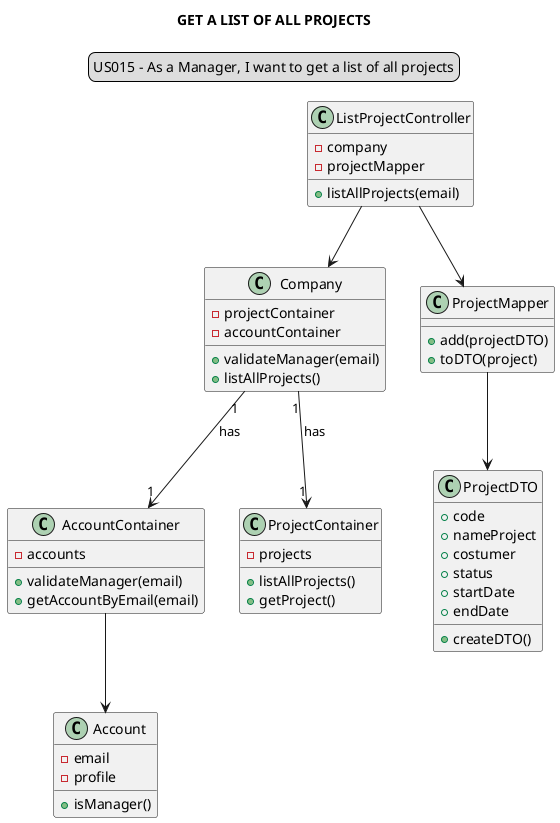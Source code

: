 @startuml

skinparam sequenceMessageAlign center
title GET A LIST OF ALL PROJECTS
legend top
US015 - As a Manager, I want to get a list of all projects
end legend

class "ListProjectController" {
-company
-projectMapper
+listAllProjects(email)
}

class "Company"{
-projectContainer
-accountContainer
+ validateManager(email)
+listAllProjects()
}

class "AccountContainer"{
-accounts
+validateManager(email)
+getAccountByEmail(email)
}

class "Account"{
-email
-profile
+isManager()
}

class "ProjectContainer"{
-projects
+listAllProjects()
+getProject()
}

class "ProjectMapper"{
+add(projectDTO)
+toDTO(project)
}

class "ProjectDTO" {
+code
+nameProject
+costumer
+status
+startDate
+endDate
+createDTO()
}

"ListProjectController" --> "Company"
"ListProjectController" --> "ProjectMapper"
"Company" "1"-->"1" "ProjectContainer": has
"Company" "1"-->"1" "AccountContainer": has
"AccountContainer" --> "Account"
"ProjectMapper" --> "ProjectDTO"

@enduml